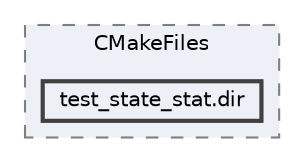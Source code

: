 digraph "/home/alexandros/Documents/PLT/V4/pokemon-championship/build/test/shared/CMakeFiles/test_state_stat.dir"
{
 // LATEX_PDF_SIZE
  bgcolor="transparent";
  edge [fontname=Helvetica,fontsize=10,labelfontname=Helvetica,labelfontsize=10];
  node [fontname=Helvetica,fontsize=10,shape=box,height=0.2,width=0.4];
  compound=true
  subgraph clusterdir_f991fab149bec68a3f5345ed5548d471 {
    graph [ bgcolor="#edf0f7", pencolor="grey50", label="CMakeFiles", fontname=Helvetica,fontsize=10 style="filled,dashed", URL="dir_f991fab149bec68a3f5345ed5548d471.html",tooltip=""]
  dir_aa8b4b9fd7501f3ef5be97cc877aa33f [label="test_state_stat.dir", fillcolor="#edf0f7", color="grey25", style="filled,bold", URL="dir_aa8b4b9fd7501f3ef5be97cc877aa33f.html",tooltip=""];
  }
}
